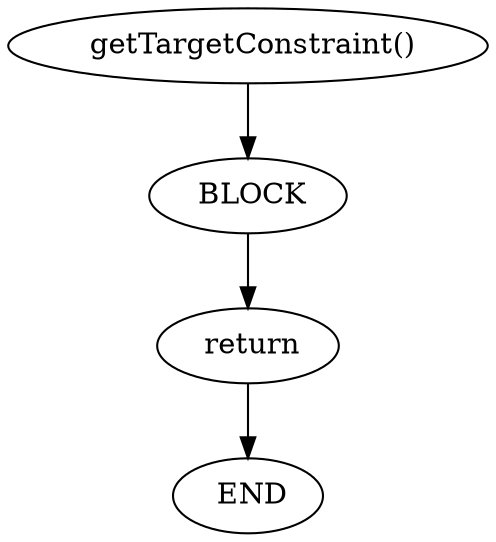 digraph testGraph {
963[label=" getTargetConstraint()"]
965[label="BLOCK"]
963 -> 965[color=black]
965[label=" BLOCK"]
966[label="return"]
965 -> 966[color=black]
966[label=" return"]
964[label="END"]
966 -> 964[color=black]
964[label=" END"]
}
